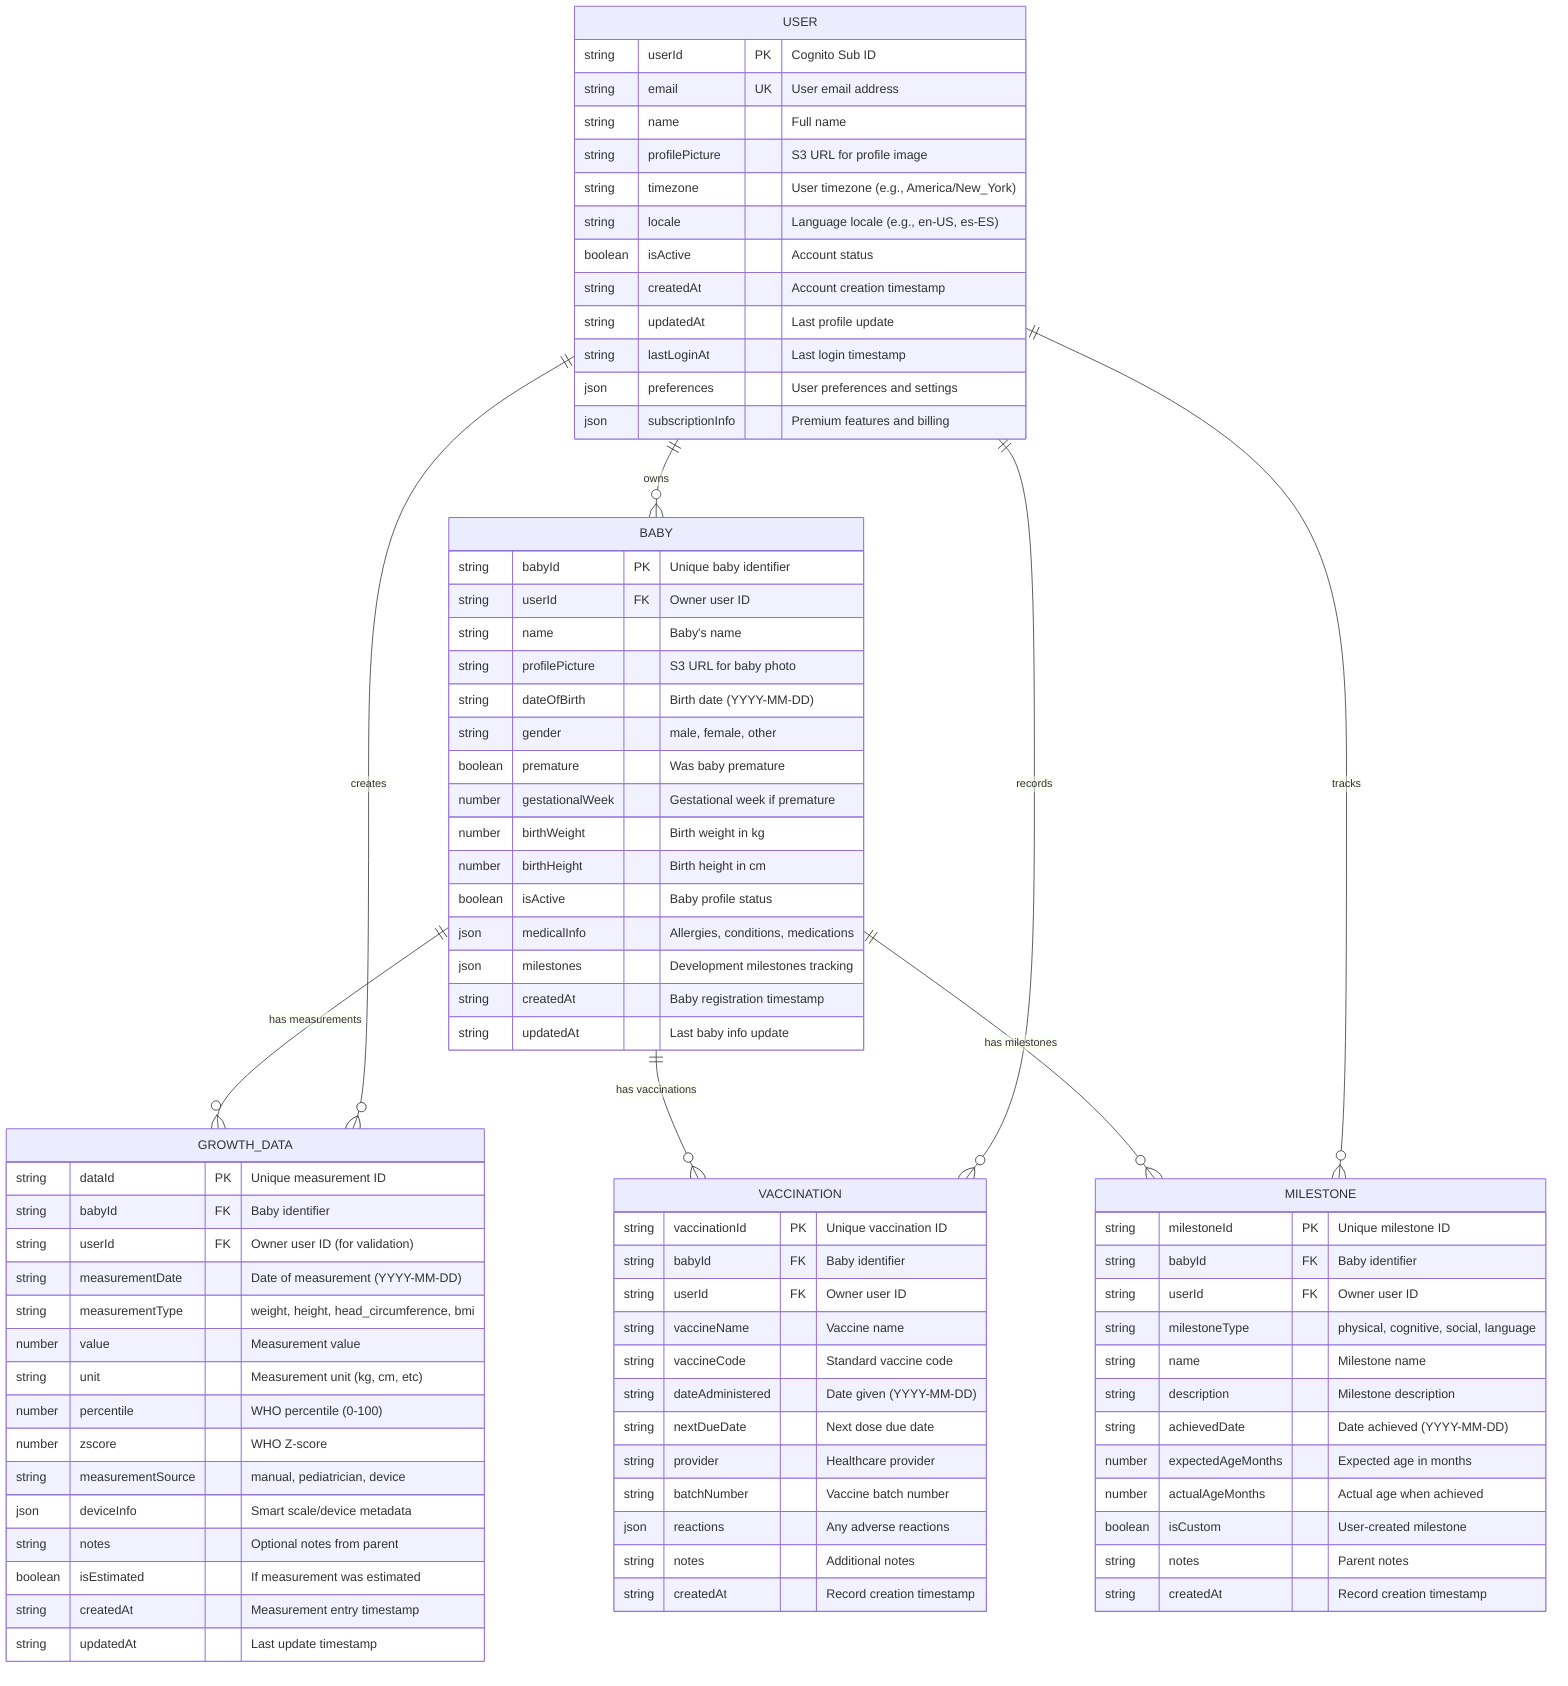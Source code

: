 erDiagram
    USER {
        string userId PK "Cognito Sub ID"
        string email UK "User email address"
        string name "Full name"
        string profilePicture "S3 URL for profile image"
        string timezone "User timezone (e.g., America/New_York)"
        string locale "Language locale (e.g., en-US, es-ES)"
        boolean isActive "Account status"
        string createdAt "Account creation timestamp"
        string updatedAt "Last profile update"
        string lastLoginAt "Last login timestamp"
        json preferences "User preferences and settings"
        json subscriptionInfo "Premium features and billing"
    }

    BABY {
        string babyId PK "Unique baby identifier"
        string userId FK "Owner user ID"
        string name "Baby's name"
        string profilePicture "S3 URL for baby photo"
        string dateOfBirth "Birth date (YYYY-MM-DD)"
        string gender "male, female, other"
        boolean premature "Was baby premature"
        number gestationalWeek "Gestational week if premature"
        number birthWeight "Birth weight in kg"
        number birthHeight "Birth height in cm"
        boolean isActive "Baby profile status"
        json medicalInfo "Allergies, conditions, medications"
        json milestones "Development milestones tracking"
        string createdAt "Baby registration timestamp"
        string updatedAt "Last baby info update"
    }

    GROWTH_DATA {
        string dataId PK "Unique measurement ID"
        string babyId FK "Baby identifier"
        string userId FK "Owner user ID (for validation)"
        string measurementDate "Date of measurement (YYYY-MM-DD)"
        string measurementType "weight, height, head_circumference, bmi"
        number value "Measurement value"
        string unit "Measurement unit (kg, cm, etc)"
        number percentile "WHO percentile (0-100)"
        number zscore "WHO Z-score"
        string measurementSource "manual, pediatrician, device"
        json deviceInfo "Smart scale/device metadata"
        string notes "Optional notes from parent"
        boolean isEstimated "If measurement was estimated"
        string createdAt "Measurement entry timestamp"
        string updatedAt "Last update timestamp"
    }

    VACCINATION {
        string vaccinationId PK "Unique vaccination ID"
        string babyId FK "Baby identifier" 
        string userId FK "Owner user ID"
        string vaccineName "Vaccine name"
        string vaccineCode "Standard vaccine code"
        string dateAdministered "Date given (YYYY-MM-DD)"
        string nextDueDate "Next dose due date"
        string provider "Healthcare provider"
        string batchNumber "Vaccine batch number"
        json reactions "Any adverse reactions"
        string notes "Additional notes"
        string createdAt "Record creation timestamp"
    }

    MILESTONE {
        string milestoneId PK "Unique milestone ID"
        string babyId FK "Baby identifier"
        string userId FK "Owner user ID"
        string milestoneType "physical, cognitive, social, language"
        string name "Milestone name"
        string description "Milestone description"
        string achievedDate "Date achieved (YYYY-MM-DD)"
        number expectedAgeMonths "Expected age in months"
        number actualAgeMonths "Actual age when achieved"
        boolean isCustom "User-created milestone"
        string notes "Parent notes"
        string createdAt "Record creation timestamp"
    }

    USER ||--o{ BABY : "owns"
    BABY ||--o{ GROWTH_DATA : "has measurements"
    BABY ||--o{ VACCINATION : "has vaccinations"
    BABY ||--o{ MILESTONE : "has milestones"
    USER ||--o{ GROWTH_DATA : "creates"
    USER ||--o{ VACCINATION : "records"
    USER ||--o{ MILESTONE : "tracks"